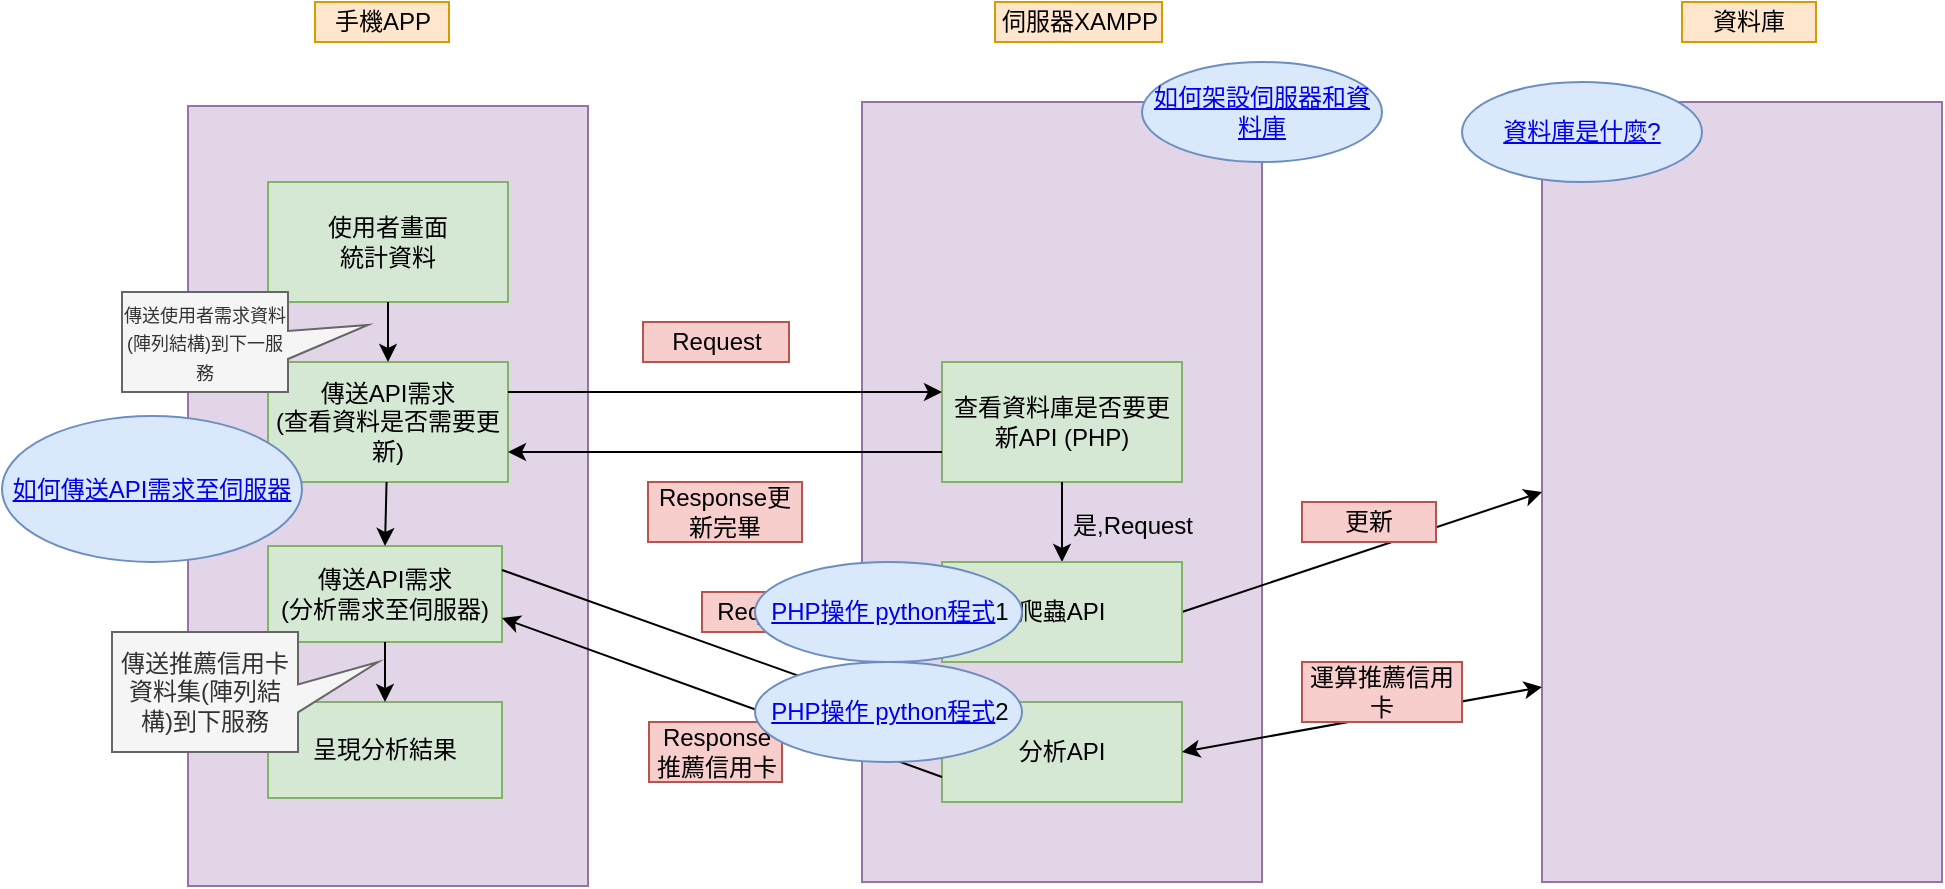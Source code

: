 <mxfile version="13.6.2" type="github">
  <diagram id="WoF5ZmT5TutVCkL6loxM" name="Page-1">
    <mxGraphModel dx="1683" dy="545" grid="1" gridSize="10" guides="1" tooltips="1" connect="1" arrows="1" fold="1" page="1" pageScale="1" pageWidth="827" pageHeight="1169" math="0" shadow="0">
      <root>
        <mxCell id="0" />
        <mxCell id="1" parent="0" />
        <mxCell id="VNFoR2ObTazX-s3HmkAG-1" value="" style="rounded=0;whiteSpace=wrap;html=1;fillColor=#e1d5e7;strokeColor=#9673a6;" parent="1" vertex="1">
          <mxGeometry x="-677" y="112" width="200" height="390" as="geometry" />
        </mxCell>
        <mxCell id="VNFoR2ObTazX-s3HmkAG-2" value="使用者畫面&lt;br&gt;統計資料" style="rounded=0;whiteSpace=wrap;html=1;fillColor=#d5e8d4;strokeColor=#82b366;" parent="1" vertex="1">
          <mxGeometry x="-637" y="150" width="120" height="60" as="geometry" />
        </mxCell>
        <mxCell id="VNFoR2ObTazX-s3HmkAG-3" value="傳送API需求&lt;br&gt;(查看資料是否需要更新)" style="rounded=0;whiteSpace=wrap;html=1;fillColor=#d5e8d4;strokeColor=#82b366;" parent="1" vertex="1">
          <mxGeometry x="-637" y="240" width="120" height="60" as="geometry" />
        </mxCell>
        <mxCell id="VNFoR2ObTazX-s3HmkAG-11" value="傳送API需求&lt;br&gt;(分析需求至伺服器)" style="rounded=0;whiteSpace=wrap;html=1;fillColor=#d5e8d4;strokeColor=#82b366;" parent="1" vertex="1">
          <mxGeometry x="-637" y="332" width="117" height="48" as="geometry" />
        </mxCell>
        <mxCell id="VNFoR2ObTazX-s3HmkAG-14" value="" style="endArrow=classic;html=1;entryX=0.5;entryY=0;entryDx=0;entryDy=0;" parent="1" source="VNFoR2ObTazX-s3HmkAG-3" target="VNFoR2ObTazX-s3HmkAG-11" edge="1">
          <mxGeometry width="50" height="50" relative="1" as="geometry">
            <mxPoint x="-590" y="395" as="sourcePoint" />
            <mxPoint x="-437" y="410" as="targetPoint" />
          </mxGeometry>
        </mxCell>
        <mxCell id="VNFoR2ObTazX-s3HmkAG-15" value="" style="endArrow=classic;html=1;exitX=0.5;exitY=1;exitDx=0;exitDy=0;entryX=0.5;entryY=0;entryDx=0;entryDy=0;" parent="1" source="VNFoR2ObTazX-s3HmkAG-2" target="VNFoR2ObTazX-s3HmkAG-3" edge="1">
          <mxGeometry width="50" height="50" relative="1" as="geometry">
            <mxPoint x="-507" y="370" as="sourcePoint" />
            <mxPoint x="-457" y="320" as="targetPoint" />
          </mxGeometry>
        </mxCell>
        <mxCell id="FRtovLbCStBQHOzKUFMC-1" value="手機APP" style="text;html=1;strokeColor=#d79b00;fillColor=#ffe6cc;align=center;verticalAlign=middle;whiteSpace=wrap;rounded=0;" parent="1" vertex="1">
          <mxGeometry x="-613.5" y="60" width="67" height="20" as="geometry" />
        </mxCell>
        <mxCell id="FRtovLbCStBQHOzKUFMC-2" value="" style="rounded=0;whiteSpace=wrap;html=1;fillColor=#e1d5e7;strokeColor=#9673a6;" parent="1" vertex="1">
          <mxGeometry x="-340" y="110" width="200" height="390" as="geometry" />
        </mxCell>
        <mxCell id="FRtovLbCStBQHOzKUFMC-5" value="伺服器XAMPP" style="text;html=1;strokeColor=#d79b00;fillColor=#ffe6cc;align=center;verticalAlign=middle;whiteSpace=wrap;rounded=0;" parent="1" vertex="1">
          <mxGeometry x="-273.5" y="60" width="83.5" height="20" as="geometry" />
        </mxCell>
        <mxCell id="FRtovLbCStBQHOzKUFMC-6" value="查看資料庫是否要更新API (PHP)" style="rounded=0;whiteSpace=wrap;html=1;fillColor=#d5e8d4;strokeColor=#82b366;" parent="1" vertex="1">
          <mxGeometry x="-300" y="240" width="120" height="60" as="geometry" />
        </mxCell>
        <mxCell id="FRtovLbCStBQHOzKUFMC-7" value="" style="endArrow=classic;html=1;exitX=1;exitY=0.25;exitDx=0;exitDy=0;entryX=0;entryY=0.25;entryDx=0;entryDy=0;" parent="1" source="VNFoR2ObTazX-s3HmkAG-3" target="FRtovLbCStBQHOzKUFMC-6" edge="1">
          <mxGeometry width="50" height="50" relative="1" as="geometry">
            <mxPoint x="-400" y="300" as="sourcePoint" />
            <mxPoint x="-350" y="250" as="targetPoint" />
          </mxGeometry>
        </mxCell>
        <mxCell id="FRtovLbCStBQHOzKUFMC-9" value="Request" style="text;html=1;strokeColor=#b85450;fillColor=#f8cecc;align=center;verticalAlign=middle;whiteSpace=wrap;rounded=0;" parent="1" vertex="1">
          <mxGeometry x="-449.5" y="220" width="73" height="20" as="geometry" />
        </mxCell>
        <mxCell id="FRtovLbCStBQHOzKUFMC-11" value="" style="rounded=0;whiteSpace=wrap;html=1;fillColor=#e1d5e7;strokeColor=#9673a6;" parent="1" vertex="1">
          <mxGeometry y="110" width="200" height="390" as="geometry" />
        </mxCell>
        <mxCell id="FRtovLbCStBQHOzKUFMC-12" value="資料庫" style="text;html=1;strokeColor=#d79b00;fillColor=#ffe6cc;align=center;verticalAlign=middle;whiteSpace=wrap;rounded=0;" parent="1" vertex="1">
          <mxGeometry x="70" y="60" width="67" height="20" as="geometry" />
        </mxCell>
        <mxCell id="FRtovLbCStBQHOzKUFMC-13" value="" style="endArrow=classic;html=1;exitX=1;exitY=0.5;exitDx=0;exitDy=0;entryX=0;entryY=0.5;entryDx=0;entryDy=0;" parent="1" source="FRtovLbCStBQHOzKUFMC-19" target="FRtovLbCStBQHOzKUFMC-11" edge="1">
          <mxGeometry width="50" height="50" relative="1" as="geometry">
            <mxPoint x="-310" y="400" as="sourcePoint" />
            <mxPoint x="-90" y="270" as="targetPoint" />
          </mxGeometry>
        </mxCell>
        <mxCell id="FRtovLbCStBQHOzKUFMC-15" value="更新" style="text;html=1;strokeColor=#b85450;fillColor=#f8cecc;align=center;verticalAlign=middle;whiteSpace=wrap;rounded=0;" parent="1" vertex="1">
          <mxGeometry x="-120" y="310" width="67" height="20" as="geometry" />
        </mxCell>
        <mxCell id="FRtovLbCStBQHOzKUFMC-16" value="" style="endArrow=classic;html=1;exitX=0;exitY=0.75;exitDx=0;exitDy=0;entryX=1;entryY=0.75;entryDx=0;entryDy=0;" parent="1" source="FRtovLbCStBQHOzKUFMC-6" target="VNFoR2ObTazX-s3HmkAG-3" edge="1">
          <mxGeometry width="50" height="50" relative="1" as="geometry">
            <mxPoint x="-310" y="400" as="sourcePoint" />
            <mxPoint x="-260" y="350" as="targetPoint" />
          </mxGeometry>
        </mxCell>
        <mxCell id="FRtovLbCStBQHOzKUFMC-18" value="Response更新完畢" style="text;html=1;strokeColor=#b85450;fillColor=#f8cecc;align=center;verticalAlign=middle;whiteSpace=wrap;rounded=0;" parent="1" vertex="1">
          <mxGeometry x="-447" y="300" width="77" height="30" as="geometry" />
        </mxCell>
        <mxCell id="FRtovLbCStBQHOzKUFMC-20" value="" style="endArrow=classic;html=1;exitX=0.5;exitY=1;exitDx=0;exitDy=0;entryX=0.5;entryY=0;entryDx=0;entryDy=0;" parent="1" source="FRtovLbCStBQHOzKUFMC-6" target="FRtovLbCStBQHOzKUFMC-19" edge="1">
          <mxGeometry width="50" height="50" relative="1" as="geometry">
            <mxPoint x="-250" y="290" as="sourcePoint" />
            <mxPoint x="-200" y="240" as="targetPoint" />
          </mxGeometry>
        </mxCell>
        <mxCell id="FRtovLbCStBQHOzKUFMC-21" value="是,Request" style="text;html=1;strokeColor=none;fillColor=none;align=center;verticalAlign=middle;whiteSpace=wrap;rounded=0;" parent="1" vertex="1">
          <mxGeometry x="-238" y="312" width="67" height="20" as="geometry" />
        </mxCell>
        <mxCell id="FRtovLbCStBQHOzKUFMC-19" value="爬蟲API" style="rounded=0;whiteSpace=wrap;html=1;fillColor=#d5e8d4;strokeColor=#82b366;" parent="1" vertex="1">
          <mxGeometry x="-300" y="340" width="120" height="50" as="geometry" />
        </mxCell>
        <mxCell id="W2er6BLF-ta4w28NbpeV-1" value="分析API" style="rounded=0;whiteSpace=wrap;html=1;fillColor=#d5e8d4;strokeColor=#82b366;" parent="1" vertex="1">
          <mxGeometry x="-300" y="410" width="120" height="50" as="geometry" />
        </mxCell>
        <mxCell id="W2er6BLF-ta4w28NbpeV-3" value="呈現分析結果" style="rounded=0;whiteSpace=wrap;html=1;fillColor=#d5e8d4;strokeColor=#82b366;" parent="1" vertex="1">
          <mxGeometry x="-637" y="410" width="117" height="48" as="geometry" />
        </mxCell>
        <mxCell id="FRzy9sZfNlli9XELEmmy-1" value="" style="endArrow=classic;html=1;exitX=1;exitY=0.25;exitDx=0;exitDy=0;entryX=0;entryY=0.25;entryDx=0;entryDy=0;" parent="1" source="VNFoR2ObTazX-s3HmkAG-11" target="W2er6BLF-ta4w28NbpeV-1" edge="1">
          <mxGeometry width="50" height="50" relative="1" as="geometry">
            <mxPoint x="-260" y="320" as="sourcePoint" />
            <mxPoint x="-210" y="270" as="targetPoint" />
          </mxGeometry>
        </mxCell>
        <mxCell id="FRzy9sZfNlli9XELEmmy-4" value="" style="endArrow=classic;html=1;entryX=1;entryY=0.75;entryDx=0;entryDy=0;exitX=0;exitY=0.75;exitDx=0;exitDy=0;" parent="1" source="W2er6BLF-ta4w28NbpeV-1" target="VNFoR2ObTazX-s3HmkAG-11" edge="1">
          <mxGeometry width="50" height="50" relative="1" as="geometry">
            <mxPoint x="-260" y="320" as="sourcePoint" />
            <mxPoint x="-210" y="270" as="targetPoint" />
          </mxGeometry>
        </mxCell>
        <mxCell id="FRzy9sZfNlli9XELEmmy-7" value="" style="endArrow=classic;startArrow=classic;html=1;exitX=1;exitY=0.5;exitDx=0;exitDy=0;entryX=0;entryY=0.75;entryDx=0;entryDy=0;" parent="1" source="W2er6BLF-ta4w28NbpeV-1" target="FRtovLbCStBQHOzKUFMC-11" edge="1">
          <mxGeometry width="50" height="50" relative="1" as="geometry">
            <mxPoint x="-240" y="380" as="sourcePoint" />
            <mxPoint x="-190" y="330" as="targetPoint" />
          </mxGeometry>
        </mxCell>
        <mxCell id="FRzy9sZfNlli9XELEmmy-8" value="運算推薦信用卡" style="text;html=1;strokeColor=#b85450;fillColor=#f8cecc;align=center;verticalAlign=middle;whiteSpace=wrap;rounded=0;" parent="1" vertex="1">
          <mxGeometry x="-120" y="390" width="80" height="30" as="geometry" />
        </mxCell>
        <mxCell id="FRzy9sZfNlli9XELEmmy-9" value="Request" style="text;html=1;strokeColor=#b85450;fillColor=#f8cecc;align=center;verticalAlign=middle;whiteSpace=wrap;rounded=0;" parent="1" vertex="1">
          <mxGeometry x="-420" y="355" width="60" height="20" as="geometry" />
        </mxCell>
        <mxCell id="FRzy9sZfNlli9XELEmmy-10" value="Response推薦信用卡" style="text;html=1;strokeColor=#b85450;fillColor=#f8cecc;align=center;verticalAlign=middle;whiteSpace=wrap;rounded=0;" parent="1" vertex="1">
          <mxGeometry x="-446.5" y="420" width="66.5" height="30" as="geometry" />
        </mxCell>
        <mxCell id="FRzy9sZfNlli9XELEmmy-11" value="" style="endArrow=classic;html=1;entryX=0.5;entryY=0;entryDx=0;entryDy=0;exitX=0.5;exitY=1;exitDx=0;exitDy=0;" parent="1" source="VNFoR2ObTazX-s3HmkAG-11" target="W2er6BLF-ta4w28NbpeV-3" edge="1">
          <mxGeometry width="50" height="50" relative="1" as="geometry">
            <mxPoint x="-240" y="380" as="sourcePoint" />
            <mxPoint x="-190" y="330" as="targetPoint" />
          </mxGeometry>
        </mxCell>
        <mxCell id="JFq6KsMxWo-ai3jtECya-2" value="&lt;font style=&quot;font-size: 9px&quot;&gt;傳送使用者需求資料(陣列結構)到下一服務&lt;br&gt;&lt;/font&gt;" style="shape=callout;whiteSpace=wrap;html=1;perimeter=calloutPerimeter;position2=0.67;size=40;position=0.33;base=14;direction=north;fillColor=#f5f5f5;strokeColor=#666666;fontColor=#333333;" parent="1" vertex="1">
          <mxGeometry x="-710" y="205" width="123" height="50" as="geometry" />
        </mxCell>
        <mxCell id="JFq6KsMxWo-ai3jtECya-4" value="傳送推薦信用卡資料集(陣列結構)到下服務" style="shape=callout;whiteSpace=wrap;html=1;perimeter=calloutPerimeter;position2=0.75;size=40;position=0.33;base=14;direction=north;fillColor=#f5f5f5;strokeColor=#666666;fontColor=#333333;" parent="1" vertex="1">
          <mxGeometry x="-715" y="375" width="133" height="60" as="geometry" />
        </mxCell>
        <mxCell id="JFq6KsMxWo-ai3jtECya-6" value="&lt;a href=&quot;https://givemepass.blogspot.com/2011/12/http-server.html&quot;&gt;如何傳送API需求至伺服器&lt;/a&gt;" style="ellipse;whiteSpace=wrap;html=1;fillColor=#dae8fc;strokeColor=#6c8ebf;" parent="1" vertex="1">
          <mxGeometry x="-770" y="267" width="150" height="73" as="geometry" />
        </mxCell>
        <mxCell id="JFq6KsMxWo-ai3jtECya-7" value="&lt;a href=&quot;https://igouist.github.io/post/201912-android-fetch-mysql-using-xampp/&quot;&gt;如何架設伺服器和資料庫&lt;/a&gt;" style="ellipse;whiteSpace=wrap;html=1;fillColor=#dae8fc;strokeColor=#6c8ebf;" parent="1" vertex="1">
          <mxGeometry x="-200" y="90" width="120" height="50" as="geometry" />
        </mxCell>
        <mxCell id="JFq6KsMxWo-ai3jtECya-9" value="&lt;a href=&quot;https://medium.com/pierceshih/%E7%AD%86%E8%A8%98-%E4%BD%95%E8%AC%82%E8%B3%87%E6%96%99%E5%BA%AB%E7%B3%BB%E7%B5%B1-53b59aacbfb7&quot;&gt;資料庫是什麼?&lt;/a&gt;" style="ellipse;whiteSpace=wrap;html=1;fillColor=#dae8fc;strokeColor=#6c8ebf;" parent="1" vertex="1">
          <mxGeometry x="-40" y="100" width="120" height="50" as="geometry" />
        </mxCell>
        <mxCell id="JFq6KsMxWo-ai3jtECya-10" value="&lt;a href=&quot;https://www.twblogs.net/a/5d073154bd9eee1ede03952f&quot;&gt;PHP操作 python程式&lt;/a&gt;1" style="ellipse;whiteSpace=wrap;html=1;fillColor=#dae8fc;strokeColor=#6c8ebf;" parent="1" vertex="1">
          <mxGeometry x="-393.5" y="340" width="133.5" height="50" as="geometry" />
        </mxCell>
        <mxCell id="bdRmtSucAfaKWC_nttk2-1" value="&lt;a href=&quot;https://codertw.com/%E9%96%8B%E7%99%BC%E8%AA%9E%E8%A8%80/113/&quot;&gt;PHP操作 python程式&lt;/a&gt;2" style="ellipse;whiteSpace=wrap;html=1;fillColor=#dae8fc;strokeColor=#6c8ebf;" vertex="1" parent="1">
          <mxGeometry x="-393.5" y="390" width="133.5" height="50" as="geometry" />
        </mxCell>
      </root>
    </mxGraphModel>
  </diagram>
</mxfile>
